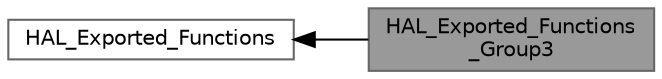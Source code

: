 digraph "HAL_Exported_Functions_Group3"
{
 // LATEX_PDF_SIZE
  bgcolor="transparent";
  edge [fontname=Helvetica,fontsize=10,labelfontname=Helvetica,labelfontsize=10];
  node [fontname=Helvetica,fontsize=10,shape=box,height=0.2,width=0.4];
  rankdir=LR;
  Node2 [id="Node000002",label="HAL_Exported_Functions",height=0.2,width=0.4,color="grey40", fillcolor="white", style="filled",URL="$group___h_a_l___exported___functions.html",tooltip=" "];
  Node1 [id="Node000001",label="HAL_Exported_Functions\l_Group3",height=0.2,width=0.4,color="gray40", fillcolor="grey60", style="filled", fontcolor="black",tooltip=" "];
  Node2->Node1 [shape=plaintext, dir="back", style="solid"];
}
